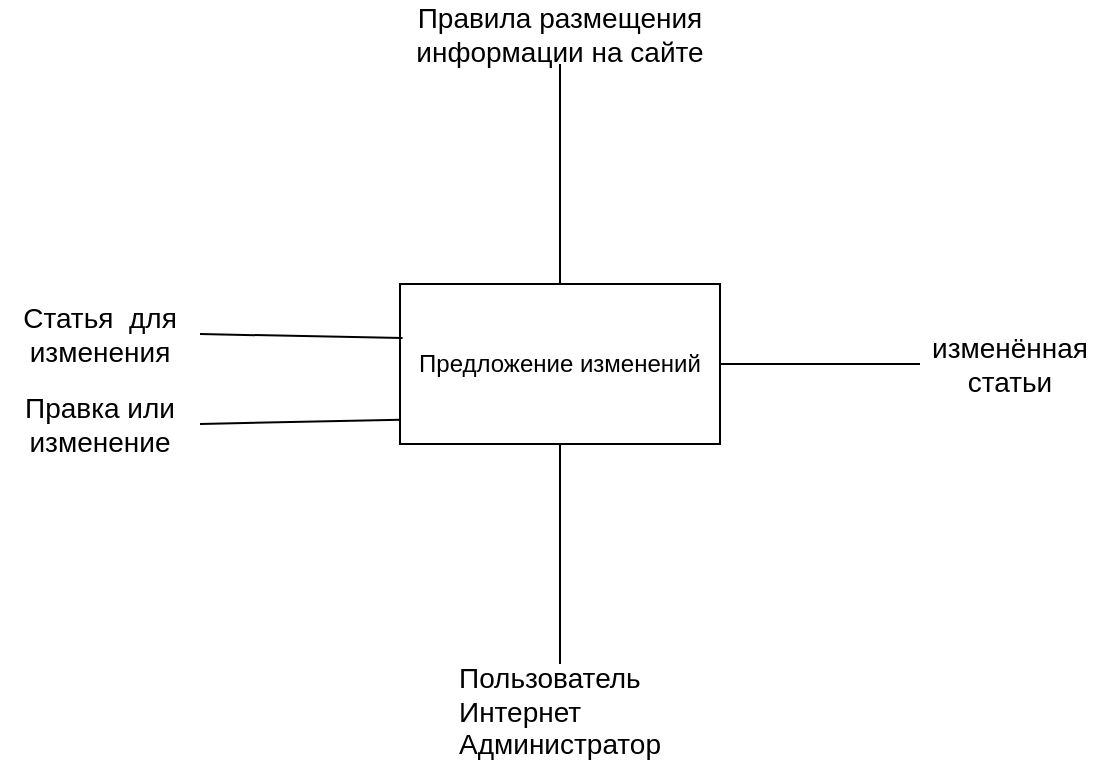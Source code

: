 <mxfile version="18.2.1" type="device"><diagram id="64HSVEfZgj0l88E_p76m" name="Page-1"><mxGraphModel dx="997" dy="572" grid="1" gridSize="10" guides="1" tooltips="1" connect="1" arrows="1" fold="1" page="1" pageScale="1" pageWidth="1169" pageHeight="827" math="0" shadow="0"><root><mxCell id="0"/><mxCell id="1" parent="0"/><mxCell id="slHDWVle3BNTWNsetH1E-1" value="Предложение изменений" style="rounded=0;whiteSpace=wrap;html=1;" vertex="1" parent="1"><mxGeometry x="440" y="240" width="160" height="80" as="geometry"/></mxCell><mxCell id="slHDWVle3BNTWNsetH1E-12" value="" style="endArrow=none;html=1;rounded=0;fontSize=14;exitX=0.5;exitY=0;exitDx=0;exitDy=0;" edge="1" parent="1" source="slHDWVle3BNTWNsetH1E-1"><mxGeometry width="50" height="50" relative="1" as="geometry"><mxPoint x="200" y="350" as="sourcePoint"/><mxPoint x="520" y="130" as="targetPoint"/><Array as="points"/></mxGeometry></mxCell><mxCell id="slHDWVle3BNTWNsetH1E-15" value="Статья&amp;nbsp; для изменения" style="text;html=1;strokeColor=none;fillColor=none;align=center;verticalAlign=middle;whiteSpace=wrap;rounded=0;fontSize=14;" vertex="1" parent="1"><mxGeometry x="240" y="250" width="100" height="30" as="geometry"/></mxCell><mxCell id="slHDWVle3BNTWNsetH1E-17" value="изменённая статьи" style="text;html=1;strokeColor=none;fillColor=none;align=center;verticalAlign=middle;whiteSpace=wrap;rounded=0;fontSize=14;" vertex="1" parent="1"><mxGeometry x="700" y="265" width="90" height="30" as="geometry"/></mxCell><mxCell id="slHDWVle3BNTWNsetH1E-18" value="" style="endArrow=none;html=1;rounded=0;fontSize=14;exitX=1;exitY=0.5;exitDx=0;exitDy=0;entryX=0;entryY=0.5;entryDx=0;entryDy=0;" edge="1" parent="1" source="slHDWVle3BNTWNsetH1E-1" target="slHDWVle3BNTWNsetH1E-17"><mxGeometry width="50" height="50" relative="1" as="geometry"><mxPoint x="630" y="310" as="sourcePoint"/><mxPoint x="680" y="260" as="targetPoint"/></mxGeometry></mxCell><mxCell id="slHDWVle3BNTWNsetH1E-23" value="" style="endArrow=none;html=1;rounded=0;fontSize=14;entryX=0.5;entryY=1;entryDx=0;entryDy=0;exitX=0.5;exitY=0;exitDx=0;exitDy=0;" edge="1" parent="1" source="slHDWVle3BNTWNsetH1E-24" target="slHDWVle3BNTWNsetH1E-1"><mxGeometry width="50" height="50" relative="1" as="geometry"><mxPoint x="520" y="430" as="sourcePoint"/><mxPoint x="560" y="350" as="targetPoint"/></mxGeometry></mxCell><mxCell id="slHDWVle3BNTWNsetH1E-24" value="&lt;div style=&quot;text-align: left;&quot;&gt;&lt;span style=&quot;background-color: initial;&quot;&gt;&lt;br&gt;&lt;/span&gt;&lt;/div&gt;&lt;div style=&quot;text-align: left;&quot;&gt;&lt;span style=&quot;background-color: initial;&quot;&gt;Пользователь&lt;/span&gt;&lt;/div&gt;&lt;div style=&quot;text-align: left;&quot;&gt;&lt;span style=&quot;background-color: initial;&quot;&gt;Интернет&lt;/span&gt;&lt;/div&gt;&lt;div style=&quot;text-align: left;&quot;&gt;&lt;span style=&quot;background-color: initial;&quot;&gt;Администратор&lt;/span&gt;&lt;/div&gt;" style="text;html=1;strokeColor=none;fillColor=none;align=center;verticalAlign=middle;whiteSpace=wrap;rounded=0;fontSize=14;" vertex="1" parent="1"><mxGeometry x="470" y="430" width="100" height="30" as="geometry"/></mxCell><mxCell id="slHDWVle3BNTWNsetH1E-28" value="Правка или изменение" style="text;html=1;strokeColor=none;fillColor=none;align=center;verticalAlign=middle;whiteSpace=wrap;rounded=0;fontSize=14;" vertex="1" parent="1"><mxGeometry x="240" y="295" width="100" height="30" as="geometry"/></mxCell><mxCell id="slHDWVle3BNTWNsetH1E-29" value="" style="endArrow=none;html=1;rounded=0;fontSize=14;entryX=0.003;entryY=0.848;entryDx=0;entryDy=0;exitX=1;exitY=0.5;exitDx=0;exitDy=0;entryPerimeter=0;spacing=2;spacingRight=5;spacingBottom=-10;spacingLeft=2;targetPerimeterSpacing=0;" edge="1" parent="1" source="slHDWVle3BNTWNsetH1E-28" target="slHDWVle3BNTWNsetH1E-1"><mxGeometry width="50" height="50" relative="1" as="geometry"><mxPoint x="370" y="350" as="sourcePoint"/><mxPoint x="420" y="300" as="targetPoint"/></mxGeometry></mxCell><mxCell id="slHDWVle3BNTWNsetH1E-31" value="" style="endArrow=none;html=1;rounded=0;fontSize=14;targetPerimeterSpacing=0;exitX=1;exitY=0.5;exitDx=0;exitDy=0;entryX=0.008;entryY=0.338;entryDx=0;entryDy=0;entryPerimeter=0;" edge="1" parent="1" source="slHDWVle3BNTWNsetH1E-15" target="slHDWVle3BNTWNsetH1E-1"><mxGeometry width="50" height="50" relative="1" as="geometry"><mxPoint x="370" y="280" as="sourcePoint"/><mxPoint x="420" y="230" as="targetPoint"/></mxGeometry></mxCell><mxCell id="slHDWVle3BNTWNsetH1E-33" value="Правила размещения информации на сайте" style="text;html=1;strokeColor=none;fillColor=none;align=center;verticalAlign=middle;whiteSpace=wrap;rounded=0;fontSize=14;" vertex="1" parent="1"><mxGeometry x="445" y="100" width="150" height="30" as="geometry"/></mxCell></root></mxGraphModel></diagram></mxfile>